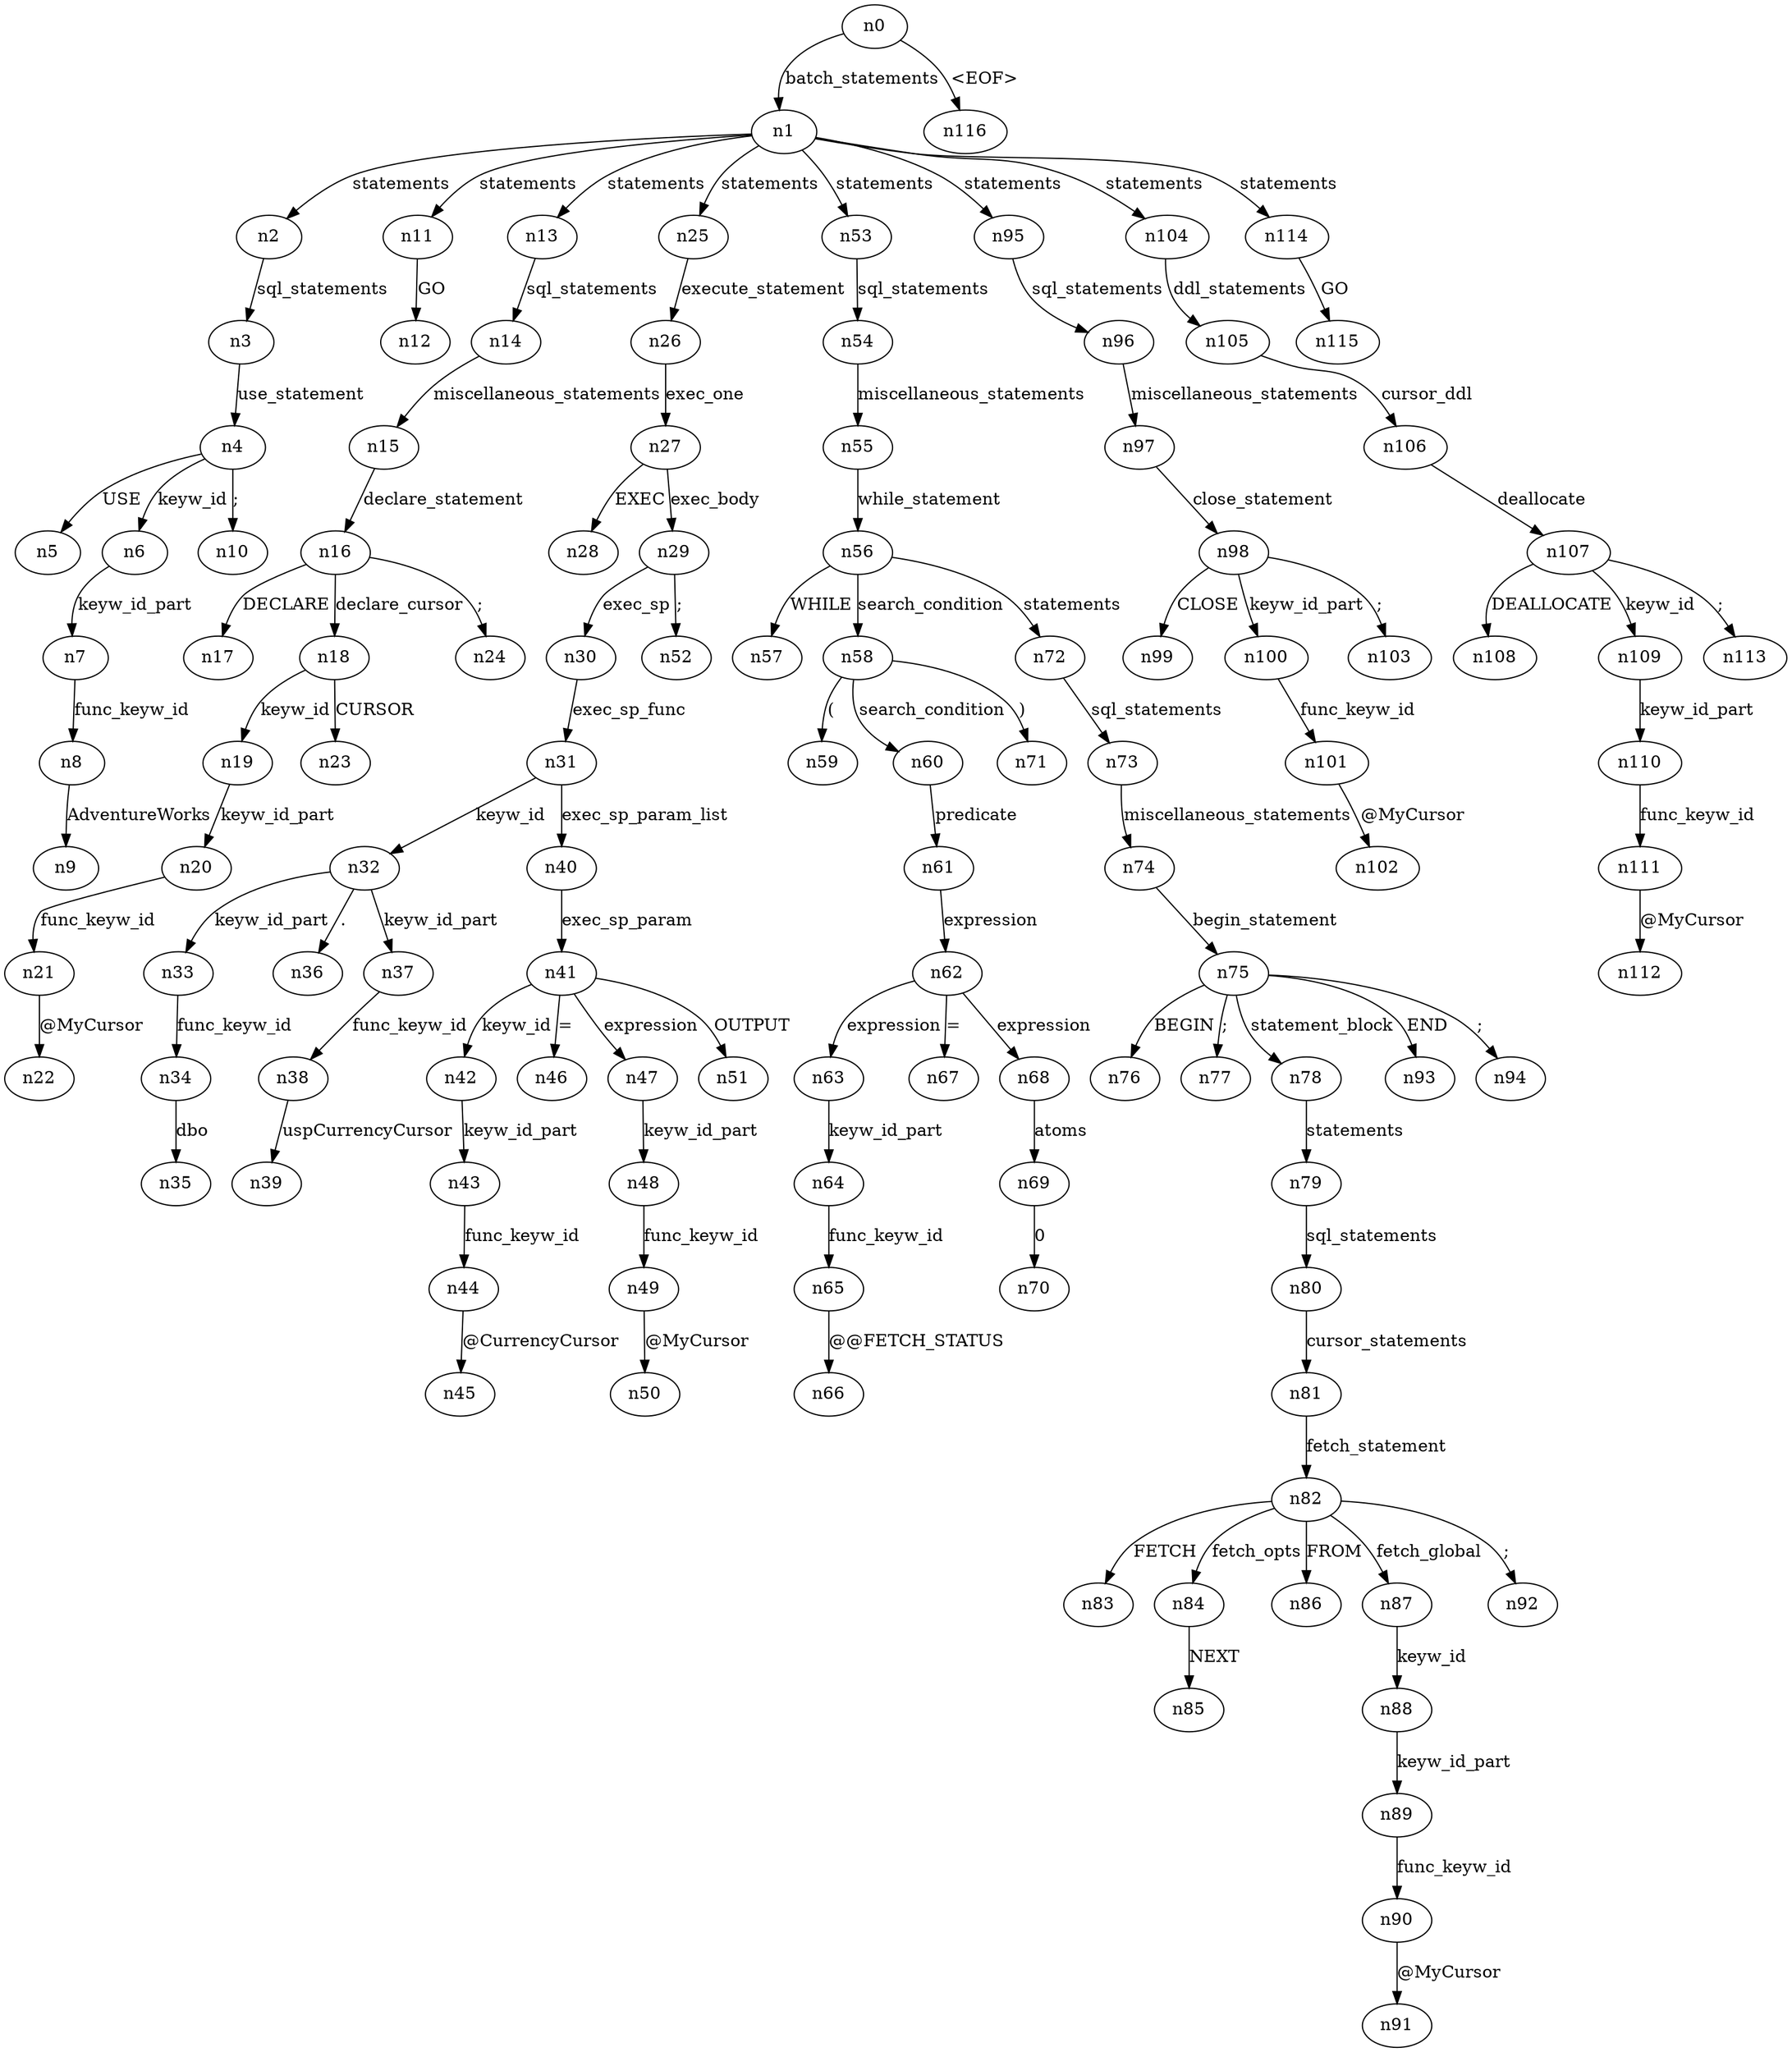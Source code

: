 digraph ParseTree {
  n0 -> n1 [label="batch_statements"];
  n1 -> n2 [label="statements"];
  n2 -> n3 [label="sql_statements"];
  n3 -> n4 [label="use_statement"];
  n4 -> n5 [label="USE"];
  n4 -> n6 [label="keyw_id"];
  n6 -> n7 [label="keyw_id_part"];
  n7 -> n8 [label="func_keyw_id"];
  n8 -> n9 [label="AdventureWorks"];
  n4 -> n10 [label=";"];
  n1 -> n11 [label="statements"];
  n11 -> n12 [label="GO"];
  n1 -> n13 [label="statements"];
  n13 -> n14 [label="sql_statements"];
  n14 -> n15 [label="miscellaneous_statements"];
  n15 -> n16 [label="declare_statement"];
  n16 -> n17 [label="DECLARE"];
  n16 -> n18 [label="declare_cursor"];
  n18 -> n19 [label="keyw_id"];
  n19 -> n20 [label="keyw_id_part"];
  n20 -> n21 [label="func_keyw_id"];
  n21 -> n22 [label="@MyCursor"];
  n18 -> n23 [label="CURSOR"];
  n16 -> n24 [label=";"];
  n1 -> n25 [label="statements"];
  n25 -> n26 [label="execute_statement"];
  n26 -> n27 [label="exec_one"];
  n27 -> n28 [label="EXEC"];
  n27 -> n29 [label="exec_body"];
  n29 -> n30 [label="exec_sp"];
  n30 -> n31 [label="exec_sp_func"];
  n31 -> n32 [label="keyw_id"];
  n32 -> n33 [label="keyw_id_part"];
  n33 -> n34 [label="func_keyw_id"];
  n34 -> n35 [label="dbo"];
  n32 -> n36 [label="."];
  n32 -> n37 [label="keyw_id_part"];
  n37 -> n38 [label="func_keyw_id"];
  n38 -> n39 [label="uspCurrencyCursor"];
  n31 -> n40 [label="exec_sp_param_list"];
  n40 -> n41 [label="exec_sp_param"];
  n41 -> n42 [label="keyw_id"];
  n42 -> n43 [label="keyw_id_part"];
  n43 -> n44 [label="func_keyw_id"];
  n44 -> n45 [label="@CurrencyCursor"];
  n41 -> n46 [label="="];
  n41 -> n47 [label="expression"];
  n47 -> n48 [label="keyw_id_part"];
  n48 -> n49 [label="func_keyw_id"];
  n49 -> n50 [label="@MyCursor"];
  n41 -> n51 [label="OUTPUT"];
  n29 -> n52 [label=";"];
  n1 -> n53 [label="statements"];
  n53 -> n54 [label="sql_statements"];
  n54 -> n55 [label="miscellaneous_statements"];
  n55 -> n56 [label="while_statement"];
  n56 -> n57 [label="WHILE"];
  n56 -> n58 [label="search_condition"];
  n58 -> n59 [label="("];
  n58 -> n60 [label="search_condition"];
  n60 -> n61 [label="predicate"];
  n61 -> n62 [label="expression"];
  n62 -> n63 [label="expression"];
  n63 -> n64 [label="keyw_id_part"];
  n64 -> n65 [label="func_keyw_id"];
  n65 -> n66 [label="@@FETCH_STATUS"];
  n62 -> n67 [label="="];
  n62 -> n68 [label="expression"];
  n68 -> n69 [label="atoms"];
  n69 -> n70 [label="0"];
  n58 -> n71 [label=")"];
  n56 -> n72 [label="statements"];
  n72 -> n73 [label="sql_statements"];
  n73 -> n74 [label="miscellaneous_statements"];
  n74 -> n75 [label="begin_statement"];
  n75 -> n76 [label="BEGIN"];
  n75 -> n77 [label=";"];
  n75 -> n78 [label="statement_block"];
  n78 -> n79 [label="statements"];
  n79 -> n80 [label="sql_statements"];
  n80 -> n81 [label="cursor_statements"];
  n81 -> n82 [label="fetch_statement"];
  n82 -> n83 [label="FETCH"];
  n82 -> n84 [label="fetch_opts"];
  n84 -> n85 [label="NEXT"];
  n82 -> n86 [label="FROM"];
  n82 -> n87 [label="fetch_global"];
  n87 -> n88 [label="keyw_id"];
  n88 -> n89 [label="keyw_id_part"];
  n89 -> n90 [label="func_keyw_id"];
  n90 -> n91 [label="@MyCursor"];
  n82 -> n92 [label=";"];
  n75 -> n93 [label="END"];
  n75 -> n94 [label=";"];
  n1 -> n95 [label="statements"];
  n95 -> n96 [label="sql_statements"];
  n96 -> n97 [label="miscellaneous_statements"];
  n97 -> n98 [label="close_statement"];
  n98 -> n99 [label="CLOSE"];
  n98 -> n100 [label="keyw_id_part"];
  n100 -> n101 [label="func_keyw_id"];
  n101 -> n102 [label="@MyCursor"];
  n98 -> n103 [label=";"];
  n1 -> n104 [label="statements"];
  n104 -> n105 [label="ddl_statements"];
  n105 -> n106 [label="cursor_ddl"];
  n106 -> n107 [label="deallocate"];
  n107 -> n108 [label="DEALLOCATE"];
  n107 -> n109 [label="keyw_id"];
  n109 -> n110 [label="keyw_id_part"];
  n110 -> n111 [label="func_keyw_id"];
  n111 -> n112 [label="@MyCursor"];
  n107 -> n113 [label=";"];
  n1 -> n114 [label="statements"];
  n114 -> n115 [label="GO"];
  n0 -> n116 [label="<EOF>"];
}